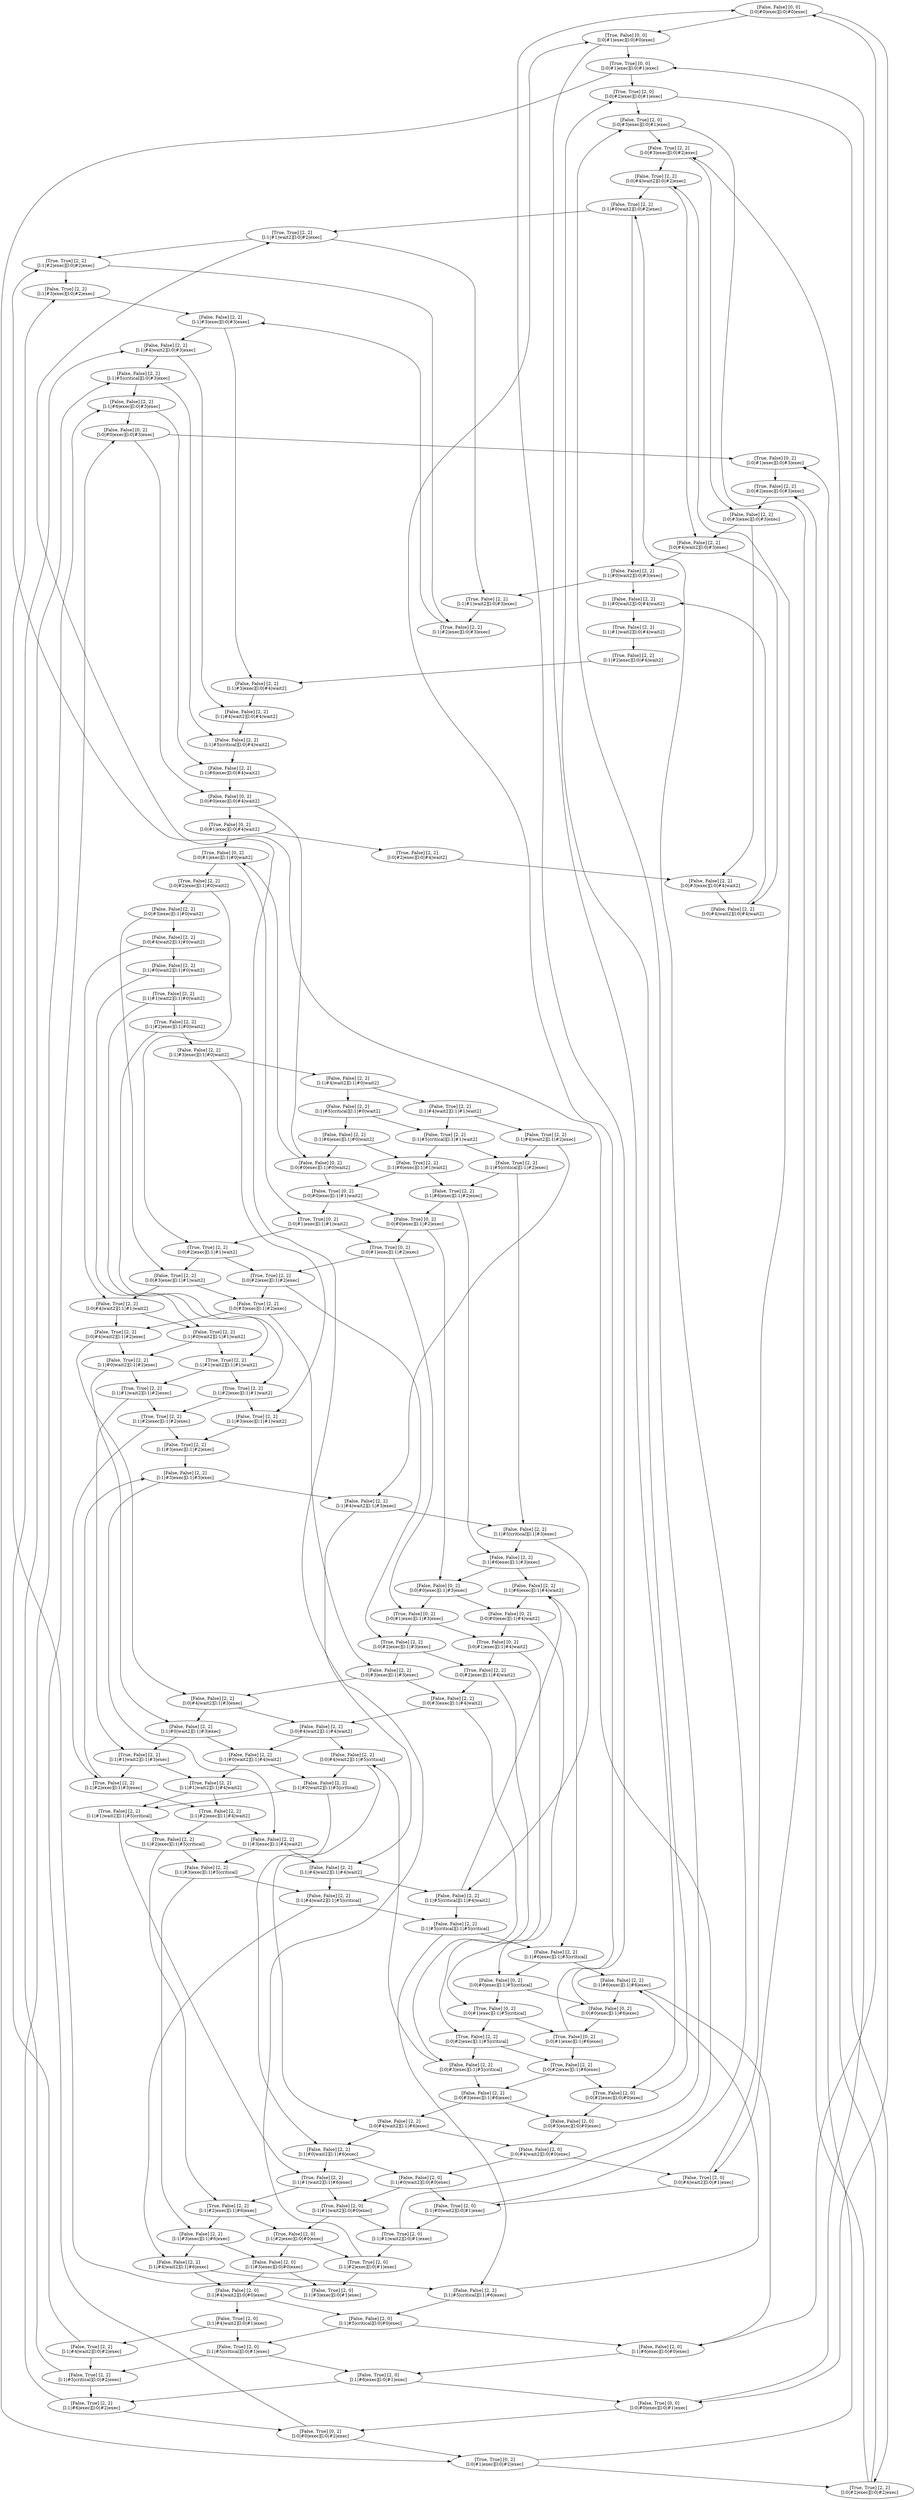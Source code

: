 digraph G {
0 [label="[False, False] [0, 0]\n[l:0|#0|exec][l:0|#0|exec]"]
1 [label="[True, False] [0, 0]\n[l:0|#1|exec][l:0|#0|exec]"]
4 [label="[True, True] [0, 0]\n[l:0|#1|exec][l:0|#1|exec]"]
2 [label="[False, True] [0, 0]\n[l:0|#0|exec][l:0|#1|exec]"]
3 [label="[True, False] [2, 0]\n[l:0|#2|exec][l:0|#0|exec]"]
6 [label="[False, True] [0, 2]\n[l:0|#0|exec][l:0|#2|exec]"]
7 [label="[False, False] [2, 0]\n[l:0|#3|exec][l:0|#0|exec]"]
8 [label="[True, True] [2, 0]\n[l:0|#2|exec][l:0|#1|exec]"]
10 [label="[True, True] [0, 2]\n[l:0|#1|exec][l:0|#2|exec]"]
12 [label="[False, False] [0, 2]\n[l:0|#0|exec][l:0|#3|exec]"]
13 [label="[False, False] [2, 0]\n[l:0|#4|wait2][l:0|#0|exec]"]
14 [label="[False, True] [2, 0]\n[l:0|#3|exec][l:0|#1|exec]"]
16 [label="[True, True] [2, 2]\n[l:0|#2|exec][l:0|#2|exec]"]
18 [label="[True, False] [0, 2]\n[l:0|#1|exec][l:0|#3|exec]"]
20 [label="[False, False] [0, 2]\n[l:0|#0|exec][l:0|#4|wait2]"]
21 [label="[False, False] [2, 0]\n[l:1|#0|wait2][l:0|#0|exec]"]
44 [label="[True, True] [2, 0]\n[l:1|#1|wait2][l:0|#1|exec]"]
46 [label="[False, True] [2, 2]\n[l:1|#0|wait2][l:0|#2|exec]"]
48 [label="[False, False] [2, 2]\n[l:0|#4|wait2][l:0|#3|exec]"]
50 [label="[False, False] [2, 2]\n[l:0|#3|exec][l:0|#4|wait2]"]
53 [label="[True, False] [2, 2]\n[l:0|#2|exec][l:1|#0|wait2]"]
54 [label="[True, True] [0, 2]\n[l:0|#1|exec][l:1|#1|wait2]"]
56 [label="[False, True] [0, 2]\n[l:0|#0|exec][l:1|#2|exec]"]
40 [label="[True, False] [0, 2]\n[l:0|#1|exec][l:1|#0|wait2]"]
42 [label="[False, True] [0, 2]\n[l:0|#0|exec][l:1|#1|wait2]"]
43 [label="[True, False] [2, 0]\n[l:1|#2|exec][l:0|#0|exec]"]
73 [label="[False, False] [2, 0]\n[l:1|#4|wait2][l:0|#0|exec]"]
74 [label="[False, True] [2, 0]\n[l:1|#3|exec][l:0|#1|exec]"]
76 [label="[True, True] [2, 2]\n[l:1|#2|exec][l:0|#2|exec]"]
78 [label="[True, False] [2, 2]\n[l:1|#1|wait2][l:0|#3|exec]"]
80 [label="[False, False] [2, 2]\n[l:1|#0|wait2][l:0|#4|wait2]"]
83 [label="[False, False] [2, 2]\n[l:0|#4|wait2][l:1|#0|wait2]"]
84 [label="[False, True] [2, 2]\n[l:0|#3|exec][l:1|#1|wait2]"]
86 [label="[True, True] [2, 2]\n[l:0|#2|exec][l:1|#2|exec]"]
88 [label="[True, False] [0, 2]\n[l:0|#1|exec][l:1|#3|exec]"]
90 [label="[False, False] [0, 2]\n[l:0|#0|exec][l:1|#4|wait2]"]
260 [label="[False, False] [2, 2]\n[l:1|#6|exec][l:1|#3|exec]"]
262 [label="[False, False] [2, 2]\n[l:1|#5|critical][l:1|#4|wait2]"]
264 [label="[False, False] [2, 2]\n[l:1|#4|wait2][l:1|#5|critical]"]
266 [label="[False, False] [2, 2]\n[l:1|#3|exec][l:1|#6|exec]"]
270 [label="[False, False] [2, 2]\n[l:1|#6|exec][l:1|#4|wait2]"]
272 [label="[False, False] [2, 2]\n[l:1|#5|critical][l:1|#5|critical]"]
274 [label="[False, False] [2, 2]\n[l:1|#4|wait2][l:1|#6|exec]"]
278 [label="[False, False] [2, 2]\n[l:1|#6|exec][l:1|#5|critical]"]
280 [label="[False, False] [2, 2]\n[l:1|#5|critical][l:1|#6|exec]"]
284 [label="[False, False] [2, 2]\n[l:1|#6|exec][l:1|#6|exec]"]
236 [label="[False, True] [2, 2]\n[l:1|#5|critical][l:1|#2|exec]"]
238 [label="[False, False] [2, 2]\n[l:1|#4|wait2][l:1|#3|exec]"]
240 [label="[False, False] [2, 2]\n[l:1|#3|exec][l:1|#4|wait2]"]
242 [label="[True, False] [2, 2]\n[l:1|#2|exec][l:1|#5|critical]"]
244 [label="[True, False] [2, 2]\n[l:1|#1|wait2][l:1|#6|exec]"]
248 [label="[False, True] [2, 2]\n[l:1|#6|exec][l:1|#2|exec]"]
250 [label="[False, False] [2, 2]\n[l:1|#5|critical][l:1|#3|exec]"]
252 [label="[False, False] [2, 2]\n[l:1|#4|wait2][l:1|#4|wait2]"]
254 [label="[False, False] [2, 2]\n[l:1|#3|exec][l:1|#5|critical]"]
256 [label="[True, False] [2, 2]\n[l:1|#2|exec][l:1|#6|exec]"]
194 [label="[False, False] [2, 2]\n[l:0|#4|wait2][l:1|#5|critical]"]
196 [label="[False, False] [2, 2]\n[l:0|#3|exec][l:1|#6|exec]"]
200 [label="[False, False] [2, 2]\n[l:1|#6|exec][l:0|#4|wait2]"]
203 [label="[False, False] [2, 2]\n[l:1|#5|critical][l:1|#0|wait2]"]
204 [label="[False, True] [2, 2]\n[l:1|#4|wait2][l:1|#1|wait2]"]
206 [label="[False, True] [2, 2]\n[l:1|#3|exec][l:1|#2|exec]"]
208 [label="[True, False] [2, 2]\n[l:1|#2|exec][l:1|#3|exec]"]
210 [label="[True, False] [2, 2]\n[l:1|#1|wait2][l:1|#4|wait2]"]
26 [label="[True, False] [2, 2]\n[l:0|#2|exec][l:0|#3|exec]"]
24 [label="[False, True] [2, 2]\n[l:0|#3|exec][l:0|#2|exec]"]
22 [label="[False, True] [2, 0]\n[l:0|#4|wait2][l:0|#1|exec]"]
29 [label="[True, False] [0, 2]\n[l:0|#1|exec][l:0|#4|wait2]"]
30 [label="[False, False] [0, 2]\n[l:0|#0|exec][l:1|#0|wait2]"]
31 [label="[True, False] [2, 0]\n[l:1|#1|wait2][l:0|#0|exec]"]
32 [label="[False, True] [2, 0]\n[l:1|#0|wait2][l:0|#1|exec]"]
34 [label="[False, True] [2, 2]\n[l:0|#4|wait2][l:0|#2|exec]"]
36 [label="[False, False] [2, 2]\n[l:0|#3|exec][l:0|#3|exec]"]
39 [label="[True, False] [2, 2]\n[l:0|#2|exec][l:0|#4|wait2]"]
150 [label="[False, False] [2, 2]\n[l:0|#3|exec][l:1|#4|wait2]"]
152 [label="[True, False] [2, 2]\n[l:0|#2|exec][l:1|#5|critical]"]
154 [label="[True, False] [0, 2]\n[l:0|#1|exec][l:1|#6|exec]"]
158 [label="[False, True] [2, 2]\n[l:1|#6|exec][l:0|#2|exec]"]
160 [label="[False, False] [2, 2]\n[l:1|#5|critical][l:0|#3|exec]"]
162 [label="[False, False] [2, 2]\n[l:1|#4|wait2][l:0|#4|wait2]"]
165 [label="[False, False] [2, 2]\n[l:1|#3|exec][l:1|#0|wait2]"]
166 [label="[True, True] [2, 2]\n[l:1|#2|exec][l:1|#1|wait2]"]
168 [label="[True, True] [2, 2]\n[l:1|#1|wait2][l:1|#2|exec]"]
170 [label="[False, False] [2, 2]\n[l:1|#0|wait2][l:1|#3|exec]"]
212 [label="[False, False] [2, 2]\n[l:1|#0|wait2][l:1|#5|critical]"]
214 [label="[False, False] [2, 2]\n[l:0|#4|wait2][l:1|#6|exec]"]
219 [label="[False, False] [2, 2]\n[l:1|#6|exec][l:1|#0|wait2]"]
220 [label="[False, True] [2, 2]\n[l:1|#5|critical][l:1|#1|wait2]"]
222 [label="[False, True] [2, 2]\n[l:1|#4|wait2][l:1|#2|exec]"]
224 [label="[False, False] [2, 2]\n[l:1|#3|exec][l:1|#3|exec]"]
226 [label="[True, False] [2, 2]\n[l:1|#2|exec][l:1|#4|wait2]"]
228 [label="[True, False] [2, 2]\n[l:1|#1|wait2][l:1|#5|critical]"]
230 [label="[False, False] [2, 2]\n[l:1|#0|wait2][l:1|#6|exec]"]
234 [label="[False, True] [2, 2]\n[l:1|#6|exec][l:1|#1|wait2]"]
119 [label="[True, False] [2, 2]\n[l:1|#2|exec][l:0|#4|wait2]"]
121 [label="[True, False] [2, 2]\n[l:1|#1|wait2][l:1|#0|wait2]"]
122 [label="[False, True] [2, 2]\n[l:1|#0|wait2][l:1|#1|wait2]"]
124 [label="[False, True] [2, 2]\n[l:0|#4|wait2][l:1|#2|exec]"]
126 [label="[False, False] [2, 2]\n[l:0|#3|exec][l:1|#3|exec]"]
128 [label="[True, False] [2, 2]\n[l:0|#2|exec][l:1|#4|wait2]"]
130 [label="[True, False] [0, 2]\n[l:0|#1|exec][l:1|#5|critical]"]
111 [label="[False, False] [2, 0]\n[l:1|#6|exec][l:0|#0|exec]"]
112 [label="[False, True] [2, 0]\n[l:1|#5|critical][l:0|#1|exec]"]
114 [label="[False, True] [2, 2]\n[l:1|#4|wait2][l:0|#2|exec]"]
116 [label="[False, False] [2, 2]\n[l:1|#3|exec][l:0|#3|exec]"]
57 [label="[False, False] [2, 0]\n[l:1|#3|exec][l:0|#0|exec]"]
58 [label="[True, True] [2, 0]\n[l:1|#2|exec][l:0|#1|exec]"]
60 [label="[True, True] [2, 2]\n[l:1|#1|wait2][l:0|#2|exec]"]
62 [label="[False, False] [2, 2]\n[l:1|#0|wait2][l:0|#3|exec]"]
64 [label="[False, False] [2, 2]\n[l:0|#4|wait2][l:0|#4|wait2]"]
67 [label="[False, False] [2, 2]\n[l:0|#3|exec][l:1|#0|wait2]"]
68 [label="[True, True] [2, 2]\n[l:0|#2|exec][l:1|#1|wait2]"]
70 [label="[True, True] [0, 2]\n[l:0|#1|exec][l:1|#2|exec]"]
72 [label="[False, False] [0, 2]\n[l:0|#0|exec][l:1|#3|exec]"]
91 [label="[False, False] [2, 0]\n[l:1|#5|critical][l:0|#0|exec]"]
132 [label="[False, False] [0, 2]\n[l:0|#0|exec][l:1|#6|exec]"]
134 [label="[False, True] [2, 0]\n[l:1|#6|exec][l:0|#1|exec]"]
136 [label="[False, True] [2, 2]\n[l:1|#5|critical][l:0|#2|exec]"]
138 [label="[False, False] [2, 2]\n[l:1|#4|wait2][l:0|#3|exec]"]
140 [label="[False, False] [2, 2]\n[l:1|#3|exec][l:0|#4|wait2]"]
143 [label="[True, False] [2, 2]\n[l:1|#2|exec][l:1|#0|wait2]"]
144 [label="[True, True] [2, 2]\n[l:1|#1|wait2][l:1|#1|wait2]"]
146 [label="[False, True] [2, 2]\n[l:1|#0|wait2][l:1|#2|exec]"]
148 [label="[False, False] [2, 2]\n[l:0|#4|wait2][l:1|#3|exec]"]
92 [label="[False, True] [2, 0]\n[l:1|#4|wait2][l:0|#1|exec]"]
94 [label="[False, True] [2, 2]\n[l:1|#3|exec][l:0|#2|exec]"]
96 [label="[True, False] [2, 2]\n[l:1|#2|exec][l:0|#3|exec]"]
99 [label="[True, False] [2, 2]\n[l:1|#1|wait2][l:0|#4|wait2]"]
101 [label="[False, False] [2, 2]\n[l:1|#0|wait2][l:1|#0|wait2]"]
102 [label="[False, True] [2, 2]\n[l:0|#4|wait2][l:1|#1|wait2]"]
104 [label="[False, True] [2, 2]\n[l:0|#3|exec][l:1|#2|exec]"]
106 [label="[True, False] [2, 2]\n[l:0|#2|exec][l:1|#3|exec]"]
108 [label="[True, False] [0, 2]\n[l:0|#1|exec][l:1|#4|wait2]"]
110 [label="[False, False] [0, 2]\n[l:0|#0|exec][l:1|#5|critical]"]
172 [label="[False, False] [2, 2]\n[l:0|#4|wait2][l:1|#4|wait2]"]
174 [label="[False, False] [2, 2]\n[l:0|#3|exec][l:1|#5|critical]"]
176 [label="[True, False] [2, 2]\n[l:0|#2|exec][l:1|#6|exec]"]
180 [label="[False, False] [2, 2]\n[l:1|#6|exec][l:0|#3|exec]"]
182 [label="[False, False] [2, 2]\n[l:1|#5|critical][l:0|#4|wait2]"]
185 [label="[False, False] [2, 2]\n[l:1|#4|wait2][l:1|#0|wait2]"]
186 [label="[False, True] [2, 2]\n[l:1|#3|exec][l:1|#1|wait2]"]
188 [label="[True, True] [2, 2]\n[l:1|#2|exec][l:1|#2|exec]"]
190 [label="[True, False] [2, 2]\n[l:1|#1|wait2][l:1|#3|exec]"]
192 [label="[False, False] [2, 2]\n[l:1|#0|wait2][l:1|#4|wait2]"]
0 -> 1
0 -> 2
1 -> 3
1 -> 4
2 -> 4
2 -> 6
3 -> 7
3 -> 8
4 -> 8
4 -> 10
6 -> 10
6 -> 12
7 -> 13
7 -> 14
8 -> 14
8 -> 16
10 -> 16
10 -> 18
12 -> 18
12 -> 20
13 -> 21
13 -> 22
14 -> 22
14 -> 24
16 -> 24
16 -> 26
18 -> 26
20 -> 29
20 -> 30
21 -> 31
21 -> 32
22 -> 32
22 -> 34
24 -> 34
24 -> 36
26 -> 36
29 -> 39
29 -> 40
30 -> 40
30 -> 42
31 -> 43
31 -> 44
32 -> 44
32 -> 46
34 -> 46
34 -> 48
36 -> 48
36 -> 50
39 -> 50
40 -> 53
40 -> 54
42 -> 54
42 -> 56
43 -> 57
43 -> 58
44 -> 58
44 -> 60
46 -> 60
46 -> 62
48 -> 62
48 -> 64
50 -> 64
53 -> 67
53 -> 68
54 -> 68
54 -> 70
56 -> 70
56 -> 72
57 -> 73
57 -> 74
58 -> 74
58 -> 76
60 -> 76
60 -> 78
62 -> 78
62 -> 80
64 -> 80
67 -> 83
67 -> 84
68 -> 84
68 -> 86
70 -> 86
70 -> 88
72 -> 88
72 -> 90
73 -> 91
73 -> 92
74 -> 94
76 -> 94
76 -> 96
78 -> 96
80 -> 99
83 -> 101
83 -> 102
84 -> 102
84 -> 104
86 -> 104
86 -> 106
88 -> 106
88 -> 108
90 -> 108
90 -> 110
91 -> 111
91 -> 112
92 -> 112
92 -> 114
94 -> 116
96 -> 116
99 -> 119
101 -> 121
101 -> 122
102 -> 122
102 -> 124
104 -> 124
104 -> 126
106 -> 126
106 -> 128
108 -> 128
108 -> 130
110 -> 130
110 -> 132
111 -> 0
111 -> 134
112 -> 134
112 -> 136
114 -> 136
114 -> 138
116 -> 138
116 -> 140
119 -> 140
121 -> 143
121 -> 144
122 -> 144
122 -> 146
124 -> 146
124 -> 148
126 -> 148
126 -> 150
128 -> 150
128 -> 152
130 -> 152
130 -> 154
132 -> 154
132 -> 0
134 -> 2
134 -> 158
136 -> 158
136 -> 160
138 -> 160
138 -> 162
140 -> 162
143 -> 165
143 -> 166
144 -> 166
144 -> 168
146 -> 168
146 -> 170
148 -> 170
148 -> 172
150 -> 172
150 -> 174
152 -> 174
152 -> 176
154 -> 176
154 -> 1
158 -> 6
158 -> 180
160 -> 180
160 -> 182
162 -> 182
165 -> 185
165 -> 186
166 -> 186
166 -> 188
168 -> 188
168 -> 190
170 -> 190
170 -> 192
172 -> 192
172 -> 194
174 -> 194
174 -> 196
176 -> 196
176 -> 3
180 -> 12
180 -> 200
182 -> 200
185 -> 203
185 -> 204
186 -> 206
188 -> 206
188 -> 208
190 -> 208
190 -> 210
192 -> 210
192 -> 212
194 -> 212
194 -> 214
196 -> 214
196 -> 7
200 -> 20
203 -> 219
203 -> 220
204 -> 220
204 -> 222
206 -> 224
208 -> 224
208 -> 226
210 -> 226
210 -> 228
212 -> 228
212 -> 230
214 -> 230
214 -> 13
219 -> 30
219 -> 234
220 -> 234
220 -> 236
222 -> 236
222 -> 238
224 -> 238
224 -> 240
226 -> 240
226 -> 242
228 -> 242
228 -> 244
230 -> 244
230 -> 21
234 -> 42
234 -> 248
236 -> 248
236 -> 250
238 -> 250
238 -> 252
240 -> 252
240 -> 254
242 -> 254
242 -> 256
244 -> 256
244 -> 31
248 -> 56
248 -> 260
250 -> 260
250 -> 262
252 -> 262
252 -> 264
254 -> 264
254 -> 266
256 -> 266
256 -> 43
260 -> 72
260 -> 270
262 -> 270
262 -> 272
264 -> 272
264 -> 274
266 -> 274
266 -> 57
270 -> 90
270 -> 278
272 -> 278
272 -> 280
274 -> 280
274 -> 73
278 -> 110
278 -> 284
280 -> 284
280 -> 91
284 -> 132
284 -> 111

}